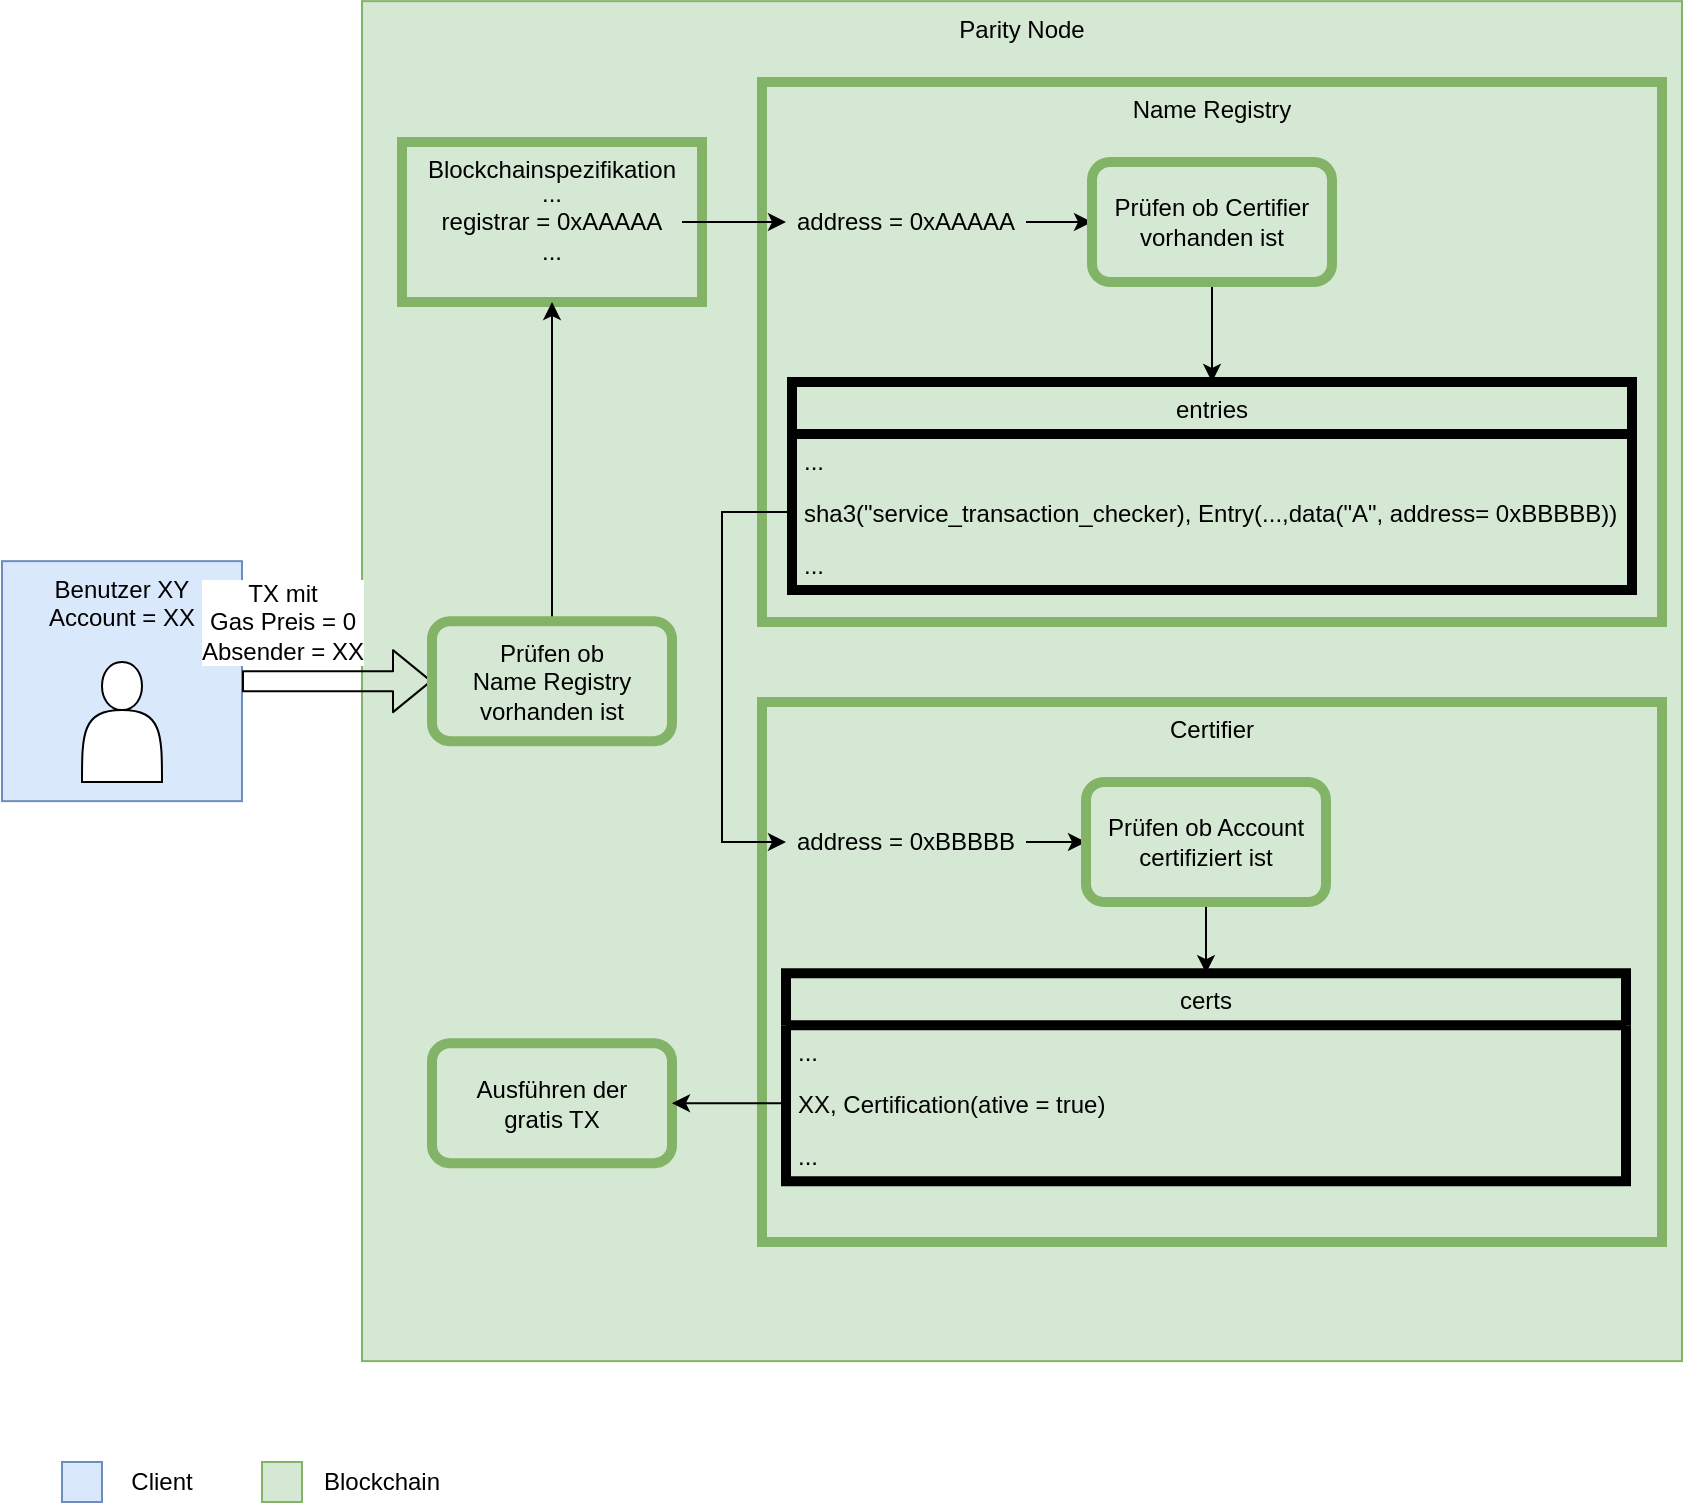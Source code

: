 <mxfile version="12.6.5" type="device"><diagram id="C5RBs43oDa-KdzZeNtuy" name="Page-1"><mxGraphModel dx="1086" dy="966" grid="1" gridSize="10" guides="1" tooltips="1" connect="1" arrows="1" fold="1" page="1" pageScale="1" pageWidth="827" pageHeight="1169" math="0" shadow="0"><root><mxCell id="WIyWlLk6GJQsqaUBKTNV-0"/><mxCell id="WIyWlLk6GJQsqaUBKTNV-1" parent="WIyWlLk6GJQsqaUBKTNV-0"/><mxCell id="aur6nFbN-a4tCoK3TJ4g-0" value="Parity Node" style="rounded=0;whiteSpace=wrap;html=1;fillColor=#d5e8d4;strokeColor=#82b366;verticalAlign=top;" parent="WIyWlLk6GJQsqaUBKTNV-1" vertex="1"><mxGeometry x="180" y="-0.43" width="660" height="680" as="geometry"/></mxCell><mxCell id="aur6nFbN-a4tCoK3TJ4g-1" value="Benutzer XY&lt;br&gt;Account = XX" style="rounded=0;whiteSpace=wrap;html=1;fillColor=#dae8fc;strokeColor=#6c8ebf;verticalAlign=top;" parent="WIyWlLk6GJQsqaUBKTNV-1" vertex="1"><mxGeometry y="279.57" width="120" height="120" as="geometry"/></mxCell><mxCell id="aur6nFbN-a4tCoK3TJ4g-2" value="" style="shape=actor;whiteSpace=wrap;html=1;" parent="WIyWlLk6GJQsqaUBKTNV-1" vertex="1"><mxGeometry x="40" y="330" width="40" height="60" as="geometry"/></mxCell><mxCell id="aur6nFbN-a4tCoK3TJ4g-3" value="Blockchainspezifikation" style="rounded=0;whiteSpace=wrap;html=1;fillColor=#d5e8d4;strokeColor=#82b366;strokeWidth=5;verticalAlign=top;" parent="WIyWlLk6GJQsqaUBKTNV-1" vertex="1"><mxGeometry x="200" y="70" width="150" height="80" as="geometry"/></mxCell><mxCell id="aur6nFbN-a4tCoK3TJ4g-4" value="Name Registry" style="rounded=0;whiteSpace=wrap;html=1;fillColor=#d5e8d4;strokeColor=#82b366;strokeWidth=5;verticalAlign=top;" parent="WIyWlLk6GJQsqaUBKTNV-1" vertex="1"><mxGeometry x="380" y="40" width="450" height="270" as="geometry"/></mxCell><mxCell id="aur6nFbN-a4tCoK3TJ4g-5" value="entries" style="swimlane;fontStyle=0;childLayout=stackLayout;horizontal=1;startSize=26;fillColor=none;horizontalStack=0;resizeParent=1;resizeParentMax=0;resizeLast=0;collapsible=1;marginBottom=0;strokeWidth=5;" parent="WIyWlLk6GJQsqaUBKTNV-1" vertex="1"><mxGeometry x="395" y="190" width="420" height="104" as="geometry"/></mxCell><mxCell id="aur6nFbN-a4tCoK3TJ4g-6" value="..." style="text;strokeColor=none;fillColor=none;align=left;verticalAlign=top;spacingLeft=4;spacingRight=4;overflow=hidden;rotatable=0;points=[[0,0.5],[1,0.5]];portConstraint=eastwest;" parent="aur6nFbN-a4tCoK3TJ4g-5" vertex="1"><mxGeometry y="26" width="420" height="26" as="geometry"/></mxCell><mxCell id="aur6nFbN-a4tCoK3TJ4g-7" value="sha3(&quot;service_transaction_checker), Entry(...,data(&quot;A&quot;, address= 0xBBBBB))" style="text;strokeColor=none;fillColor=none;align=left;verticalAlign=top;spacingLeft=4;spacingRight=4;overflow=hidden;rotatable=0;points=[[0,0.5],[1,0.5]];portConstraint=eastwest;" parent="aur6nFbN-a4tCoK3TJ4g-5" vertex="1"><mxGeometry y="52" width="420" height="26" as="geometry"/></mxCell><mxCell id="aur6nFbN-a4tCoK3TJ4g-8" value="..." style="text;strokeColor=none;fillColor=none;align=left;verticalAlign=top;spacingLeft=4;spacingRight=4;overflow=hidden;rotatable=0;points=[[0,0.5],[1,0.5]];portConstraint=eastwest;" parent="aur6nFbN-a4tCoK3TJ4g-5" vertex="1"><mxGeometry y="78" width="420" height="26" as="geometry"/></mxCell><mxCell id="aur6nFbN-a4tCoK3TJ4g-36" style="edgeStyle=orthogonalEdgeStyle;rounded=0;orthogonalLoop=1;jettySize=auto;html=1;entryX=0;entryY=0.5;entryDx=0;entryDy=0;" parent="WIyWlLk6GJQsqaUBKTNV-1" source="aur6nFbN-a4tCoK3TJ4g-10" target="aur6nFbN-a4tCoK3TJ4g-35" edge="1"><mxGeometry relative="1" as="geometry"/></mxCell><mxCell id="aur6nFbN-a4tCoK3TJ4g-10" value="address = 0xAAAAA" style="text;html=1;strokeColor=none;fillColor=none;align=center;verticalAlign=middle;whiteSpace=wrap;rounded=0;" parent="WIyWlLk6GJQsqaUBKTNV-1" vertex="1"><mxGeometry x="392" y="100" width="120" height="20" as="geometry"/></mxCell><mxCell id="aur6nFbN-a4tCoK3TJ4g-23" style="edgeStyle=orthogonalEdgeStyle;rounded=0;orthogonalLoop=1;jettySize=auto;html=1;entryX=0;entryY=0.5;entryDx=0;entryDy=0;" parent="WIyWlLk6GJQsqaUBKTNV-1" source="aur6nFbN-a4tCoK3TJ4g-11" target="aur6nFbN-a4tCoK3TJ4g-10" edge="1"><mxGeometry relative="1" as="geometry"/></mxCell><mxCell id="aur6nFbN-a4tCoK3TJ4g-11" value="...&lt;br&gt;registrar = 0xAAAAA&lt;br&gt;..." style="text;html=1;strokeColor=none;fillColor=none;align=center;verticalAlign=middle;whiteSpace=wrap;rounded=0;" parent="WIyWlLk6GJQsqaUBKTNV-1" vertex="1"><mxGeometry x="210" y="100" width="130" height="20" as="geometry"/></mxCell><mxCell id="aur6nFbN-a4tCoK3TJ4g-17" value="Certifier" style="rounded=0;whiteSpace=wrap;html=1;fillColor=#d5e8d4;strokeColor=#82b366;strokeWidth=5;verticalAlign=top;" parent="WIyWlLk6GJQsqaUBKTNV-1" vertex="1"><mxGeometry x="380" y="350" width="450" height="270" as="geometry"/></mxCell><mxCell id="aur6nFbN-a4tCoK3TJ4g-18" value="certs" style="swimlane;fontStyle=0;childLayout=stackLayout;horizontal=1;startSize=26;fillColor=none;horizontalStack=0;resizeParent=1;resizeParentMax=0;resizeLast=0;collapsible=1;marginBottom=0;strokeWidth=5;" parent="WIyWlLk6GJQsqaUBKTNV-1" vertex="1"><mxGeometry x="392" y="485.57" width="420" height="104" as="geometry"/></mxCell><mxCell id="aur6nFbN-a4tCoK3TJ4g-19" value="..." style="text;strokeColor=none;fillColor=none;align=left;verticalAlign=top;spacingLeft=4;spacingRight=4;overflow=hidden;rotatable=0;points=[[0,0.5],[1,0.5]];portConstraint=eastwest;" parent="aur6nFbN-a4tCoK3TJ4g-18" vertex="1"><mxGeometry y="26" width="420" height="26" as="geometry"/></mxCell><mxCell id="aur6nFbN-a4tCoK3TJ4g-20" value="XX, Certification(ative = true)" style="text;strokeColor=none;fillColor=none;align=left;verticalAlign=top;spacingLeft=4;spacingRight=4;overflow=hidden;rotatable=0;points=[[0,0.5],[1,0.5]];portConstraint=eastwest;" parent="aur6nFbN-a4tCoK3TJ4g-18" vertex="1"><mxGeometry y="52" width="420" height="26" as="geometry"/></mxCell><mxCell id="aur6nFbN-a4tCoK3TJ4g-21" value="..." style="text;strokeColor=none;fillColor=none;align=left;verticalAlign=top;spacingLeft=4;spacingRight=4;overflow=hidden;rotatable=0;points=[[0,0.5],[1,0.5]];portConstraint=eastwest;" parent="aur6nFbN-a4tCoK3TJ4g-18" vertex="1"><mxGeometry y="78" width="420" height="26" as="geometry"/></mxCell><mxCell id="aur6nFbN-a4tCoK3TJ4g-38" style="edgeStyle=orthogonalEdgeStyle;rounded=0;orthogonalLoop=1;jettySize=auto;html=1;entryX=0;entryY=0.5;entryDx=0;entryDy=0;" parent="WIyWlLk6GJQsqaUBKTNV-1" source="aur6nFbN-a4tCoK3TJ4g-22" target="aur6nFbN-a4tCoK3TJ4g-37" edge="1"><mxGeometry relative="1" as="geometry"/></mxCell><mxCell id="aur6nFbN-a4tCoK3TJ4g-22" value="address = 0xBBBBB" style="text;html=1;strokeColor=none;fillColor=none;align=center;verticalAlign=middle;whiteSpace=wrap;rounded=0;" parent="WIyWlLk6GJQsqaUBKTNV-1" vertex="1"><mxGeometry x="392" y="410" width="120" height="20" as="geometry"/></mxCell><mxCell id="aur6nFbN-a4tCoK3TJ4g-24" style="edgeStyle=orthogonalEdgeStyle;rounded=0;orthogonalLoop=1;jettySize=auto;html=1;entryX=0;entryY=0.5;entryDx=0;entryDy=0;" parent="WIyWlLk6GJQsqaUBKTNV-1" source="aur6nFbN-a4tCoK3TJ4g-7" target="aur6nFbN-a4tCoK3TJ4g-22" edge="1"><mxGeometry relative="1" as="geometry"><Array as="points"><mxPoint x="360" y="255"/><mxPoint x="360" y="420"/></Array></mxGeometry></mxCell><mxCell id="aur6nFbN-a4tCoK3TJ4g-25" value="" style="shape=flexArrow;endArrow=classic;html=1;" parent="WIyWlLk6GJQsqaUBKTNV-1" source="aur6nFbN-a4tCoK3TJ4g-1" target="aur6nFbN-a4tCoK3TJ4g-44" edge="1"><mxGeometry width="50" height="50" relative="1" as="geometry"><mxPoint x="120" y="389.57" as="sourcePoint"/><mxPoint x="180" y="340" as="targetPoint"/></mxGeometry></mxCell><mxCell id="aur6nFbN-a4tCoK3TJ4g-26" value="TX mit &lt;br&gt;Gas Preis = 0&lt;br&gt;Absender = XX" style="text;html=1;align=center;verticalAlign=middle;resizable=0;points=[];labelBackgroundColor=#ffffff;" parent="aur6nFbN-a4tCoK3TJ4g-25" vertex="1" connectable="0"><mxGeometry x="-0.576" y="3" relative="1" as="geometry"><mxPoint y="-26.57" as="offset"/></mxGeometry></mxCell><mxCell id="aur6nFbN-a4tCoK3TJ4g-33" style="edgeStyle=orthogonalEdgeStyle;rounded=0;orthogonalLoop=1;jettySize=auto;html=1;exitX=0.5;exitY=1;exitDx=0;exitDy=0;" parent="WIyWlLk6GJQsqaUBKTNV-1" source="aur6nFbN-a4tCoK3TJ4g-35" target="aur6nFbN-a4tCoK3TJ4g-5" edge="1"><mxGeometry relative="1" as="geometry"><mxPoint x="605" y="150" as="sourcePoint"/></mxGeometry></mxCell><mxCell id="aur6nFbN-a4tCoK3TJ4g-35" value="Prüfen ob Certifier&lt;br&gt;vorhanden ist" style="rounded=1;whiteSpace=wrap;html=1;strokeWidth=5;fillColor=#d5e8d4;strokeColor=#82b366;" parent="WIyWlLk6GJQsqaUBKTNV-1" vertex="1"><mxGeometry x="545" y="80" width="120" height="60" as="geometry"/></mxCell><mxCell id="aur6nFbN-a4tCoK3TJ4g-40" style="edgeStyle=orthogonalEdgeStyle;rounded=0;orthogonalLoop=1;jettySize=auto;html=1;entryX=0.5;entryY=0;entryDx=0;entryDy=0;" parent="WIyWlLk6GJQsqaUBKTNV-1" source="aur6nFbN-a4tCoK3TJ4g-37" target="aur6nFbN-a4tCoK3TJ4g-18" edge="1"><mxGeometry relative="1" as="geometry"/></mxCell><mxCell id="aur6nFbN-a4tCoK3TJ4g-37" value="Prüfen ob Account&lt;br&gt;certifiziert ist" style="rounded=1;whiteSpace=wrap;html=1;strokeWidth=5;fillColor=#d5e8d4;strokeColor=#82b366;" parent="WIyWlLk6GJQsqaUBKTNV-1" vertex="1"><mxGeometry x="542" y="390" width="120" height="60" as="geometry"/></mxCell><mxCell id="aur6nFbN-a4tCoK3TJ4g-46" style="edgeStyle=orthogonalEdgeStyle;rounded=0;orthogonalLoop=1;jettySize=auto;html=1;entryX=0.5;entryY=1;entryDx=0;entryDy=0;" parent="WIyWlLk6GJQsqaUBKTNV-1" source="aur6nFbN-a4tCoK3TJ4g-44" target="aur6nFbN-a4tCoK3TJ4g-3" edge="1"><mxGeometry relative="1" as="geometry"/></mxCell><mxCell id="aur6nFbN-a4tCoK3TJ4g-44" value="Prüfen ob&lt;br&gt;Name Registry&lt;br&gt;vorhanden ist" style="rounded=1;whiteSpace=wrap;html=1;strokeWidth=5;fillColor=#d5e8d4;strokeColor=#82b366;" parent="WIyWlLk6GJQsqaUBKTNV-1" vertex="1"><mxGeometry x="215" y="309.57" width="120" height="60" as="geometry"/></mxCell><mxCell id="aur6nFbN-a4tCoK3TJ4g-47" value="Ausführen der&lt;br&gt;gratis TX" style="rounded=1;whiteSpace=wrap;html=1;strokeWidth=5;fillColor=#d5e8d4;strokeColor=#82b366;" parent="WIyWlLk6GJQsqaUBKTNV-1" vertex="1"><mxGeometry x="215" y="520.57" width="120" height="60" as="geometry"/></mxCell><mxCell id="aur6nFbN-a4tCoK3TJ4g-48" style="edgeStyle=orthogonalEdgeStyle;rounded=0;orthogonalLoop=1;jettySize=auto;html=1;entryX=1;entryY=0.5;entryDx=0;entryDy=0;" parent="WIyWlLk6GJQsqaUBKTNV-1" source="aur6nFbN-a4tCoK3TJ4g-20" target="aur6nFbN-a4tCoK3TJ4g-47" edge="1"><mxGeometry relative="1" as="geometry"/></mxCell><mxCell id="0u7G1KKBLSu-7o3rp7k_-0" value="" style="rounded=0;whiteSpace=wrap;html=1;fillColor=#dae8fc;strokeColor=#6c8ebf;" vertex="1" parent="WIyWlLk6GJQsqaUBKTNV-1"><mxGeometry x="30" y="730" width="20" height="20" as="geometry"/></mxCell><mxCell id="0u7G1KKBLSu-7o3rp7k_-1" value="Client" style="text;html=1;strokeColor=none;fillColor=none;align=center;verticalAlign=middle;whiteSpace=wrap;rounded=0;" vertex="1" parent="WIyWlLk6GJQsqaUBKTNV-1"><mxGeometry x="60" y="730" width="40" height="20" as="geometry"/></mxCell><mxCell id="0u7G1KKBLSu-7o3rp7k_-2" value="" style="rounded=0;whiteSpace=wrap;html=1;fillColor=#d5e8d4;strokeColor=#82b366;" vertex="1" parent="WIyWlLk6GJQsqaUBKTNV-1"><mxGeometry x="130" y="730" width="20" height="20" as="geometry"/></mxCell><mxCell id="0u7G1KKBLSu-7o3rp7k_-3" value="Blockchain" style="text;html=1;align=center;verticalAlign=middle;whiteSpace=wrap;rounded=0;" vertex="1" parent="WIyWlLk6GJQsqaUBKTNV-1"><mxGeometry x="170" y="730" width="40" height="20" as="geometry"/></mxCell></root></mxGraphModel></diagram></mxfile>
